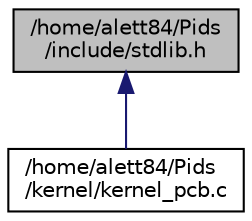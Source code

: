 digraph "/home/alett84/Pids/include/stdlib.h"
{
 // LATEX_PDF_SIZE
  edge [fontname="Helvetica",fontsize="10",labelfontname="Helvetica",labelfontsize="10"];
  node [fontname="Helvetica",fontsize="10",shape=record];
  Node1 [label="/home/alett84/Pids\l/include/stdlib.h",height=0.2,width=0.4,color="black", fillcolor="grey75", style="filled", fontcolor="black",tooltip="A subset of standard C library functions."];
  Node1 -> Node2 [dir="back",color="midnightblue",fontsize="10",style="solid",fontname="Helvetica"];
  Node2 [label="/home/alett84/Pids\l/kernel/kernel_pcb.c",height=0.2,width=0.4,color="black", fillcolor="white", style="filled",URL="$kernel__pcb_8c.html",tooltip=" "];
}
